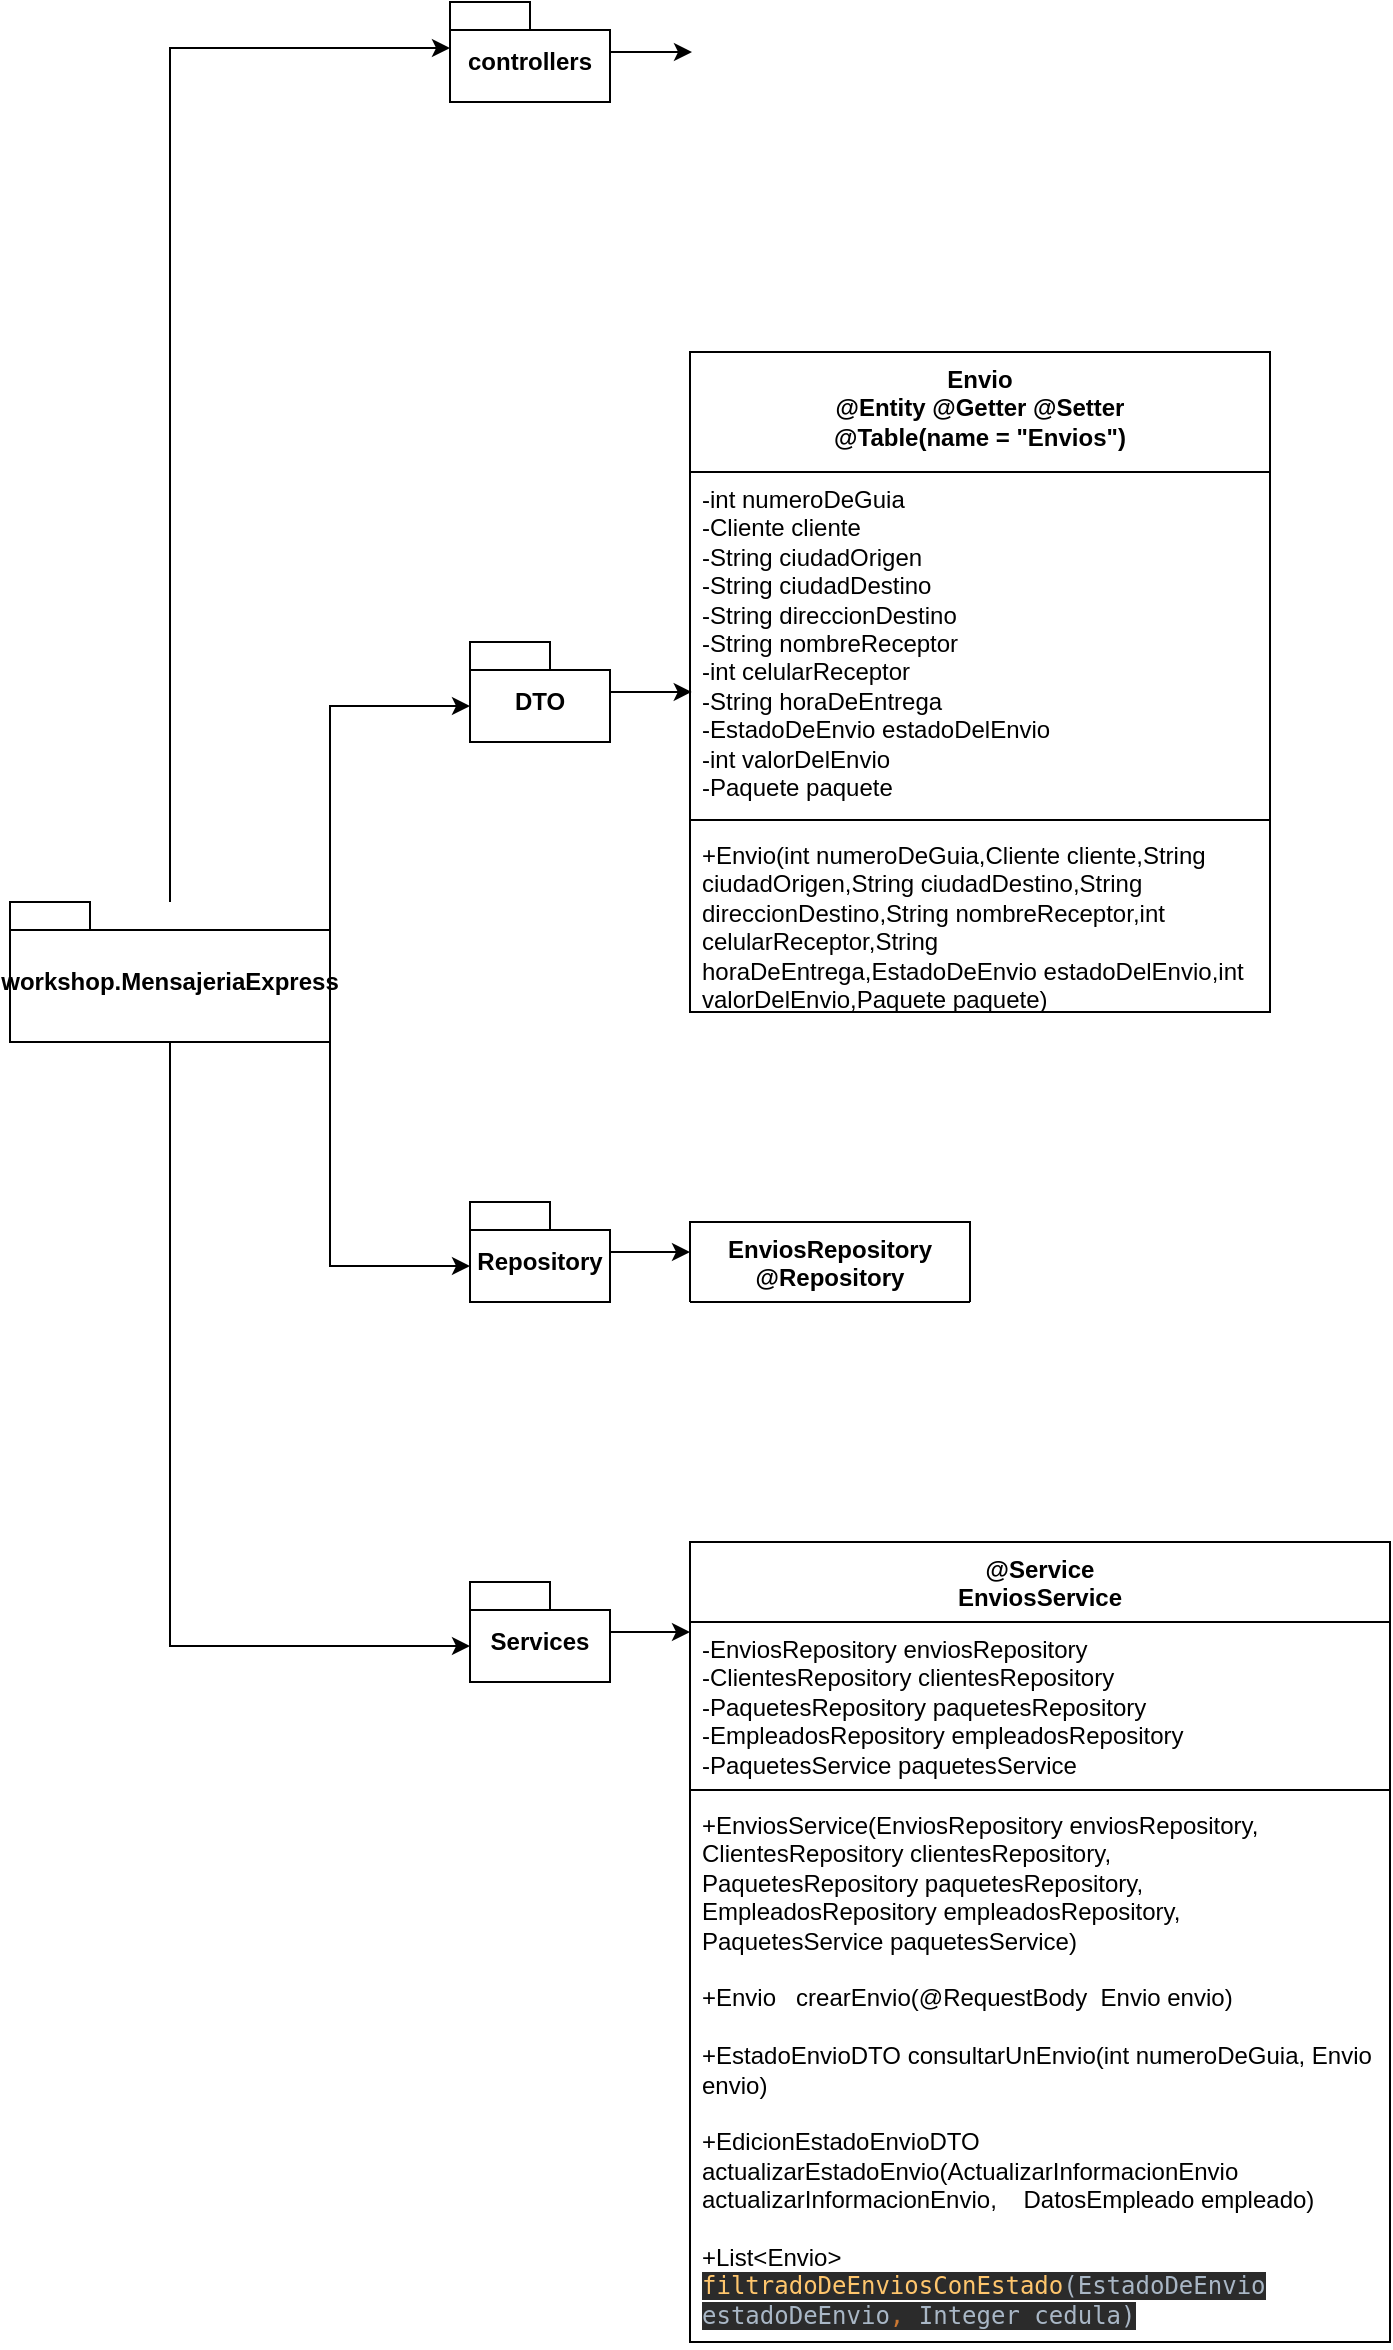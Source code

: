 <mxfile version="21.2.9" type="github">
  <diagram name="Página-1" id="ySL4BDVTZSwwRdq82cRJ">
    <mxGraphModel dx="1512" dy="490" grid="1" gridSize="10" guides="1" tooltips="1" connect="1" arrows="1" fold="1" page="1" pageScale="1" pageWidth="827" pageHeight="1169" math="0" shadow="0">
      <root>
        <mxCell id="0" />
        <mxCell id="1" parent="0" />
        <mxCell id="Mz4hinDlCuqVSacD7mdC-1" style="edgeStyle=orthogonalEdgeStyle;rounded=0;orthogonalLoop=1;jettySize=auto;html=1;entryX=0;entryY=0;entryDx=0;entryDy=23;entryPerimeter=0;" edge="1" parent="1" source="Mz4hinDlCuqVSacD7mdC-5" target="Mz4hinDlCuqVSacD7mdC-7">
          <mxGeometry relative="1" as="geometry">
            <Array as="points">
              <mxPoint x="20" y="53" />
            </Array>
          </mxGeometry>
        </mxCell>
        <mxCell id="Mz4hinDlCuqVSacD7mdC-2" style="edgeStyle=orthogonalEdgeStyle;rounded=0;orthogonalLoop=1;jettySize=auto;html=1;exitX=0;exitY=0;exitDx=160;exitDy=14;exitPerimeter=0;entryX=0;entryY=0;entryDx=0;entryDy=32;entryPerimeter=0;" edge="1" parent="1" source="Mz4hinDlCuqVSacD7mdC-5" target="Mz4hinDlCuqVSacD7mdC-9">
          <mxGeometry relative="1" as="geometry">
            <Array as="points">
              <mxPoint x="100" y="382" />
            </Array>
          </mxGeometry>
        </mxCell>
        <mxCell id="Mz4hinDlCuqVSacD7mdC-3" style="edgeStyle=orthogonalEdgeStyle;rounded=0;orthogonalLoop=1;jettySize=auto;html=1;exitX=0;exitY=0;exitDx=160;exitDy=70;exitPerimeter=0;entryX=0;entryY=0;entryDx=0;entryDy=32;entryPerimeter=0;" edge="1" parent="1" source="Mz4hinDlCuqVSacD7mdC-5" target="Mz4hinDlCuqVSacD7mdC-11">
          <mxGeometry relative="1" as="geometry" />
        </mxCell>
        <mxCell id="Mz4hinDlCuqVSacD7mdC-4" style="edgeStyle=orthogonalEdgeStyle;rounded=0;orthogonalLoop=1;jettySize=auto;html=1;exitX=0.5;exitY=1;exitDx=0;exitDy=0;exitPerimeter=0;entryX=0;entryY=0;entryDx=0;entryDy=32;entryPerimeter=0;" edge="1" parent="1" source="Mz4hinDlCuqVSacD7mdC-5" target="Mz4hinDlCuqVSacD7mdC-13">
          <mxGeometry relative="1" as="geometry" />
        </mxCell>
        <mxCell id="Mz4hinDlCuqVSacD7mdC-5" value="workshop.MensajeriaExpress" style="shape=folder;fontStyle=1;spacingTop=10;tabWidth=40;tabHeight=14;tabPosition=left;html=1;whiteSpace=wrap;" vertex="1" parent="1">
          <mxGeometry x="-60" y="480" width="160" height="70" as="geometry" />
        </mxCell>
        <mxCell id="Mz4hinDlCuqVSacD7mdC-6" style="edgeStyle=orthogonalEdgeStyle;rounded=0;orthogonalLoop=1;jettySize=auto;html=1;entryX=0.002;entryY=0.247;entryDx=0;entryDy=0;entryPerimeter=0;" edge="1" parent="1" source="Mz4hinDlCuqVSacD7mdC-7">
          <mxGeometry relative="1" as="geometry">
            <mxPoint x="281" y="55" as="targetPoint" />
          </mxGeometry>
        </mxCell>
        <mxCell id="Mz4hinDlCuqVSacD7mdC-7" value="controllers" style="shape=folder;fontStyle=1;spacingTop=10;tabWidth=40;tabHeight=14;tabPosition=left;html=1;whiteSpace=wrap;" vertex="1" parent="1">
          <mxGeometry x="160" y="30" width="80" height="50" as="geometry" />
        </mxCell>
        <mxCell id="Mz4hinDlCuqVSacD7mdC-8" style="edgeStyle=orthogonalEdgeStyle;rounded=0;orthogonalLoop=1;jettySize=auto;html=1;entryX=0.003;entryY=0.647;entryDx=0;entryDy=0;entryPerimeter=0;" edge="1" parent="1" source="Mz4hinDlCuqVSacD7mdC-9" target="Mz4hinDlCuqVSacD7mdC-15">
          <mxGeometry relative="1" as="geometry" />
        </mxCell>
        <mxCell id="Mz4hinDlCuqVSacD7mdC-9" value="DTO" style="shape=folder;fontStyle=1;spacingTop=10;tabWidth=40;tabHeight=14;tabPosition=left;html=1;whiteSpace=wrap;" vertex="1" parent="1">
          <mxGeometry x="170" y="350" width="70" height="50" as="geometry" />
        </mxCell>
        <mxCell id="Mz4hinDlCuqVSacD7mdC-10" style="edgeStyle=orthogonalEdgeStyle;rounded=0;orthogonalLoop=1;jettySize=auto;html=1;" edge="1" parent="1" source="Mz4hinDlCuqVSacD7mdC-11">
          <mxGeometry relative="1" as="geometry">
            <mxPoint x="280" y="655" as="targetPoint" />
          </mxGeometry>
        </mxCell>
        <mxCell id="Mz4hinDlCuqVSacD7mdC-11" value="Repository" style="shape=folder;fontStyle=1;spacingTop=10;tabWidth=40;tabHeight=14;tabPosition=left;html=1;whiteSpace=wrap;" vertex="1" parent="1">
          <mxGeometry x="170" y="630" width="70" height="50" as="geometry" />
        </mxCell>
        <mxCell id="Mz4hinDlCuqVSacD7mdC-12" style="edgeStyle=orthogonalEdgeStyle;rounded=0;orthogonalLoop=1;jettySize=auto;html=1;" edge="1" parent="1" source="Mz4hinDlCuqVSacD7mdC-13">
          <mxGeometry relative="1" as="geometry">
            <mxPoint x="280" y="845.0" as="targetPoint" />
          </mxGeometry>
        </mxCell>
        <mxCell id="Mz4hinDlCuqVSacD7mdC-13" value="Services" style="shape=folder;fontStyle=1;spacingTop=10;tabWidth=40;tabHeight=14;tabPosition=left;html=1;whiteSpace=wrap;" vertex="1" parent="1">
          <mxGeometry x="170" y="820" width="70" height="50" as="geometry" />
        </mxCell>
        <mxCell id="Mz4hinDlCuqVSacD7mdC-14" value="Envio&lt;br&gt;@Entity @Getter @Setter&lt;br&gt;@Table(name = &quot;Envios&quot;)" style="swimlane;fontStyle=1;align=center;verticalAlign=top;childLayout=stackLayout;horizontal=1;startSize=60;horizontalStack=0;resizeParent=1;resizeParentMax=0;resizeLast=0;collapsible=1;marginBottom=0;whiteSpace=wrap;html=1;" vertex="1" parent="1">
          <mxGeometry x="280" y="205" width="290" height="330" as="geometry" />
        </mxCell>
        <mxCell id="Mz4hinDlCuqVSacD7mdC-15" value="-int numeroDeGuia&lt;br&gt;-Cliente cliente&lt;br&gt;-String ciudadOrigen&lt;br&gt;-String ciudadDestino&lt;br&gt;-String direccionDestino&lt;br&gt;-String nombreReceptor&lt;br&gt;-int celularReceptor&lt;br&gt;-String horaDeEntrega&lt;br&gt;-EstadoDeEnvio estadoDelEnvio&lt;br&gt;-int valorDelEnvio&lt;br&gt;-Paquete paquete" style="text;strokeColor=none;fillColor=none;align=left;verticalAlign=top;spacingLeft=4;spacingRight=4;overflow=hidden;rotatable=0;points=[[0,0.5],[1,0.5]];portConstraint=eastwest;whiteSpace=wrap;html=1;" vertex="1" parent="Mz4hinDlCuqVSacD7mdC-14">
          <mxGeometry y="60" width="290" height="170" as="geometry" />
        </mxCell>
        <mxCell id="Mz4hinDlCuqVSacD7mdC-16" value="" style="line;strokeWidth=1;fillColor=none;align=left;verticalAlign=middle;spacingTop=-1;spacingLeft=3;spacingRight=3;rotatable=0;labelPosition=right;points=[];portConstraint=eastwest;strokeColor=inherit;" vertex="1" parent="Mz4hinDlCuqVSacD7mdC-14">
          <mxGeometry y="230" width="290" height="8" as="geometry" />
        </mxCell>
        <mxCell id="Mz4hinDlCuqVSacD7mdC-17" value="+Envio(int numeroDeGuia,Cliente cliente,String ciudadOrigen,String ciudadDestino,String direccionDestino,String nombreReceptor,int celularReceptor,String horaDeEntrega,EstadoDeEnvio estadoDelEnvio,int valorDelEnvio,Paquete paquete)" style="text;strokeColor=none;fillColor=none;align=left;verticalAlign=top;spacingLeft=4;spacingRight=4;overflow=hidden;rotatable=0;points=[[0,0.5],[1,0.5]];portConstraint=eastwest;whiteSpace=wrap;html=1;" vertex="1" parent="Mz4hinDlCuqVSacD7mdC-14">
          <mxGeometry y="238" width="290" height="92" as="geometry" />
        </mxCell>
        <mxCell id="Mz4hinDlCuqVSacD7mdC-18" value="EnviosRepository&lt;br&gt;@Repository" style="swimlane;fontStyle=1;align=center;verticalAlign=top;childLayout=stackLayout;horizontal=1;startSize=40;horizontalStack=0;resizeParent=1;resizeParentMax=0;resizeLast=0;collapsible=1;marginBottom=0;whiteSpace=wrap;html=1;" vertex="1" collapsed="1" parent="1">
          <mxGeometry x="280" y="640" width="140" height="40" as="geometry">
            <mxRectangle x="280" y="550" width="160" height="48" as="alternateBounds" />
          </mxGeometry>
        </mxCell>
        <mxCell id="Mz4hinDlCuqVSacD7mdC-20" value="" style="line;strokeWidth=1;fillColor=none;align=left;verticalAlign=middle;spacingTop=-1;spacingLeft=3;spacingRight=3;rotatable=0;labelPosition=right;points=[];portConstraint=eastwest;strokeColor=inherit;" vertex="1" parent="Mz4hinDlCuqVSacD7mdC-18">
          <mxGeometry y="40" width="160" height="8" as="geometry" />
        </mxCell>
        <mxCell id="Mz4hinDlCuqVSacD7mdC-22" value="@Service&lt;br&gt;EnviosService&lt;br&gt;" style="swimlane;fontStyle=1;align=center;verticalAlign=top;childLayout=stackLayout;horizontal=1;startSize=40;horizontalStack=0;resizeParent=1;resizeParentMax=0;resizeLast=0;collapsible=1;marginBottom=0;whiteSpace=wrap;html=1;" vertex="1" parent="1">
          <mxGeometry x="280" y="800" width="350" height="400" as="geometry" />
        </mxCell>
        <mxCell id="Mz4hinDlCuqVSacD7mdC-23" value="-EnviosRepository enviosRepository&lt;br&gt;-ClientesRepository clientesRepository&lt;br&gt;-PaquetesRepository paquetesRepository&lt;br&gt;-EmpleadosRepository empleadosRepository&lt;br&gt;-PaquetesService paquetesService" style="text;strokeColor=none;fillColor=none;align=left;verticalAlign=top;spacingLeft=4;spacingRight=4;overflow=hidden;rotatable=0;points=[[0,0.5],[1,0.5]];portConstraint=eastwest;whiteSpace=wrap;html=1;" vertex="1" parent="Mz4hinDlCuqVSacD7mdC-22">
          <mxGeometry y="40" width="350" height="80" as="geometry" />
        </mxCell>
        <mxCell id="Mz4hinDlCuqVSacD7mdC-24" value="" style="line;strokeWidth=1;fillColor=none;align=left;verticalAlign=middle;spacingTop=-1;spacingLeft=3;spacingRight=3;rotatable=0;labelPosition=right;points=[];portConstraint=eastwest;strokeColor=inherit;" vertex="1" parent="Mz4hinDlCuqVSacD7mdC-22">
          <mxGeometry y="120" width="350" height="8" as="geometry" />
        </mxCell>
        <mxCell id="Mz4hinDlCuqVSacD7mdC-25" value="+EnviosService(EnviosRepository enviosRepository, ClientesRepository clientesRepository,&lt;br&gt;PaquetesRepository paquetesRepository,&lt;br&gt;EmpleadosRepository empleadosRepository,&lt;br&gt;PaquetesService paquetesService)&lt;br&gt;&lt;br&gt;+Envio&amp;nbsp; &amp;nbsp;crearEnvio(@RequestBody&amp;nbsp; Envio envio)&lt;br&gt;&lt;br&gt;+EstadoEnvioDTO consultarUnEnvio(int numeroDeGuia, Envio envio)&lt;br&gt;&lt;br&gt;+EdicionEstadoEnvioDTO actualizarEstadoEnvio(ActualizarInformacionEnvio actualizarInformacionEnvio,&amp;nbsp; &amp;nbsp; DatosEmpleado empleado)&lt;br&gt;&lt;br&gt;+List&amp;lt;Envio&amp;gt; &lt;span style=&quot;background-color: rgb(43, 43, 43); font-family: &amp;quot;JetBrains Mono&amp;quot;, monospace; color: rgb(255, 198, 109);&quot;&gt;filtradoDeEnviosConEstado&lt;/span&gt;&lt;span style=&quot;background-color: rgb(43, 43, 43); color: rgb(169, 183, 198); font-family: &amp;quot;JetBrains Mono&amp;quot;, monospace;&quot;&gt;(EstadoDeEnvio estadoDeEnvio&lt;/span&gt;&lt;span style=&quot;background-color: rgb(43, 43, 43); font-family: &amp;quot;JetBrains Mono&amp;quot;, monospace; color: rgb(204, 120, 50);&quot;&gt;, &lt;/span&gt;&lt;span style=&quot;background-color: rgb(43, 43, 43); color: rgb(169, 183, 198); font-family: &amp;quot;JetBrains Mono&amp;quot;, monospace;&quot;&gt;Integer cedula)&lt;/span&gt;" style="text;strokeColor=none;fillColor=none;align=left;verticalAlign=top;spacingLeft=4;spacingRight=4;overflow=hidden;rotatable=0;points=[[0,0.5],[1,0.5]];portConstraint=eastwest;whiteSpace=wrap;html=1;" vertex="1" parent="Mz4hinDlCuqVSacD7mdC-22">
          <mxGeometry y="128" width="350" height="272" as="geometry" />
        </mxCell>
      </root>
    </mxGraphModel>
  </diagram>
</mxfile>
